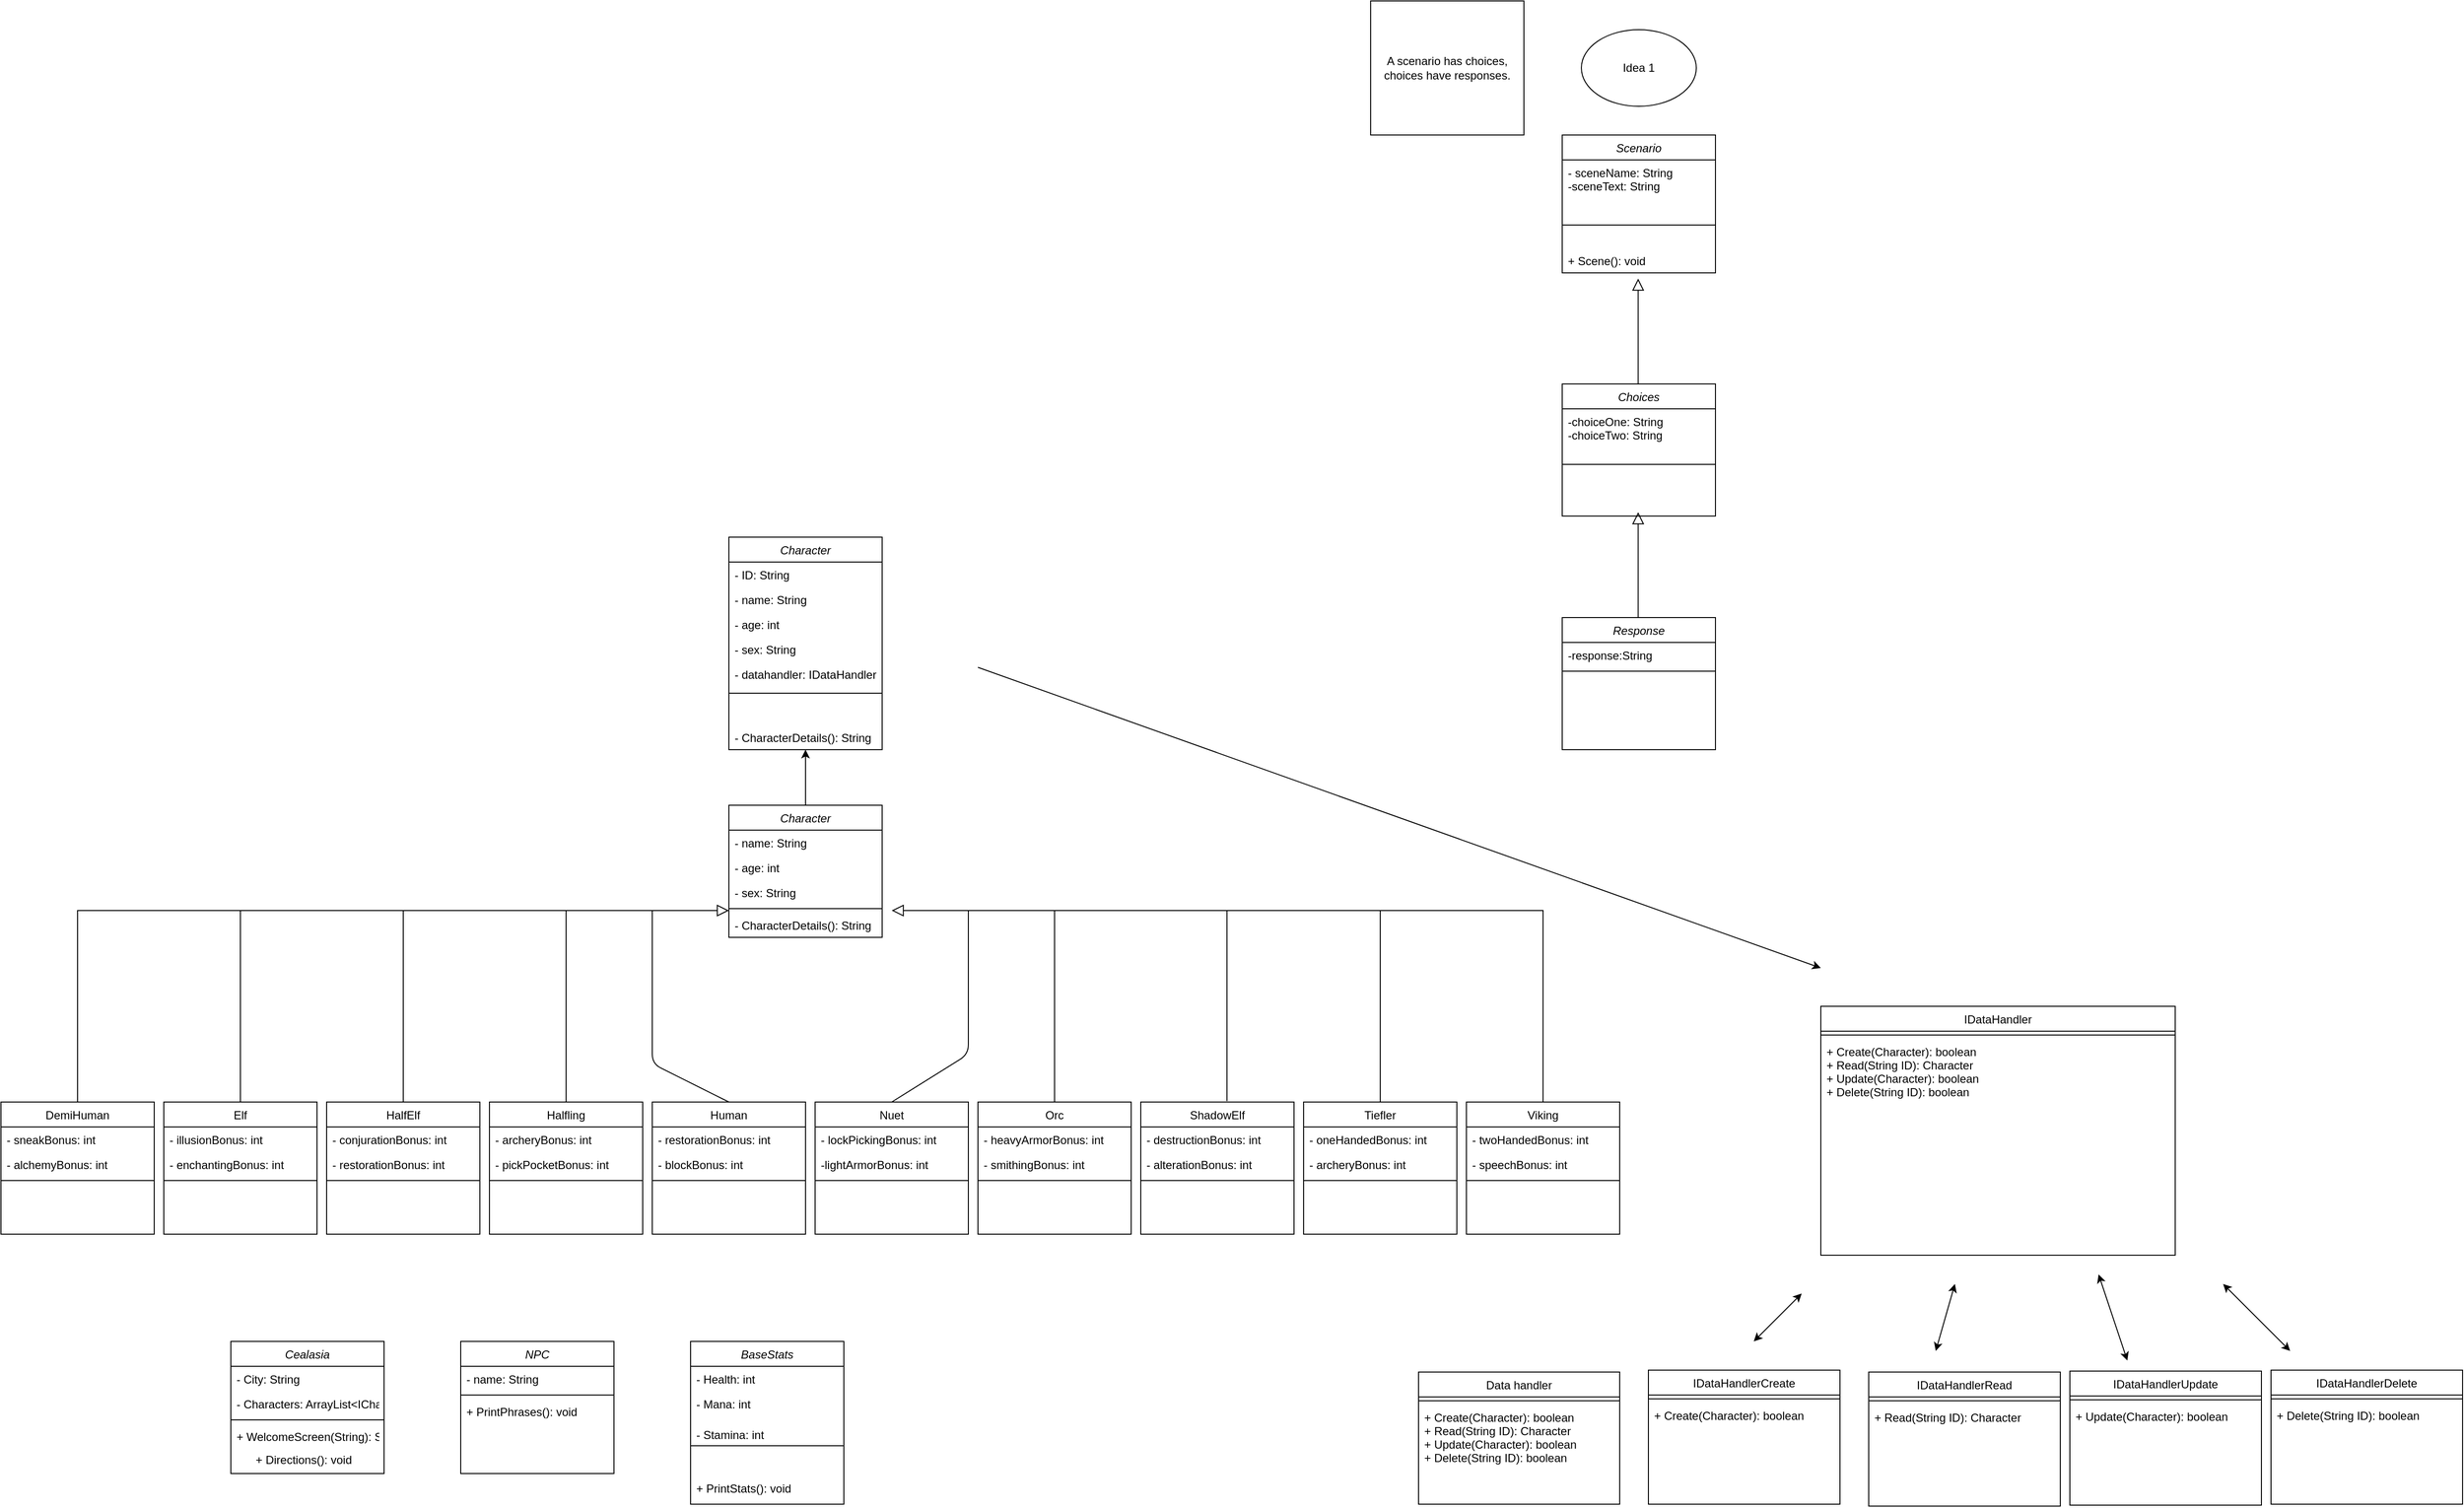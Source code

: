<mxfile version="14.9.9" type="github">
  <diagram id="C5RBs43oDa-KdzZeNtuy" name="Page-1">
    <mxGraphModel dx="2178" dy="3261" grid="1" gridSize="10" guides="1" tooltips="1" connect="1" arrows="1" fold="1" page="1" pageScale="1" pageWidth="827" pageHeight="1169" math="0" shadow="0">
      <root>
        <mxCell id="WIyWlLk6GJQsqaUBKTNV-0" />
        <mxCell id="WIyWlLk6GJQsqaUBKTNV-1" parent="WIyWlLk6GJQsqaUBKTNV-0" />
        <mxCell id="_zuGs2Rnu-nod5bPhHAP-18" value="" style="edgeStyle=orthogonalEdgeStyle;rounded=0;orthogonalLoop=1;jettySize=auto;html=1;" parent="WIyWlLk6GJQsqaUBKTNV-1" source="zkfFHV4jXpPFQw0GAbJ--0" target="_zuGs2Rnu-nod5bPhHAP-12" edge="1">
          <mxGeometry relative="1" as="geometry" />
        </mxCell>
        <mxCell id="zkfFHV4jXpPFQw0GAbJ--0" value="Character" style="swimlane;fontStyle=2;align=center;verticalAlign=top;childLayout=stackLayout;horizontal=1;startSize=26;horizontalStack=0;resizeParent=1;resizeLast=0;collapsible=1;marginBottom=0;rounded=0;shadow=0;strokeWidth=1;" parent="WIyWlLk6GJQsqaUBKTNV-1" vertex="1">
          <mxGeometry y="-420" width="160" height="138" as="geometry">
            <mxRectangle x="230" y="140" width="160" height="26" as="alternateBounds" />
          </mxGeometry>
        </mxCell>
        <mxCell id="zkfFHV4jXpPFQw0GAbJ--1" value="- name: String" style="text;align=left;verticalAlign=top;spacingLeft=4;spacingRight=4;overflow=hidden;rotatable=0;points=[[0,0.5],[1,0.5]];portConstraint=eastwest;" parent="zkfFHV4jXpPFQw0GAbJ--0" vertex="1">
          <mxGeometry y="26" width="160" height="26" as="geometry" />
        </mxCell>
        <mxCell id="zkfFHV4jXpPFQw0GAbJ--2" value="- age: int" style="text;align=left;verticalAlign=top;spacingLeft=4;spacingRight=4;overflow=hidden;rotatable=0;points=[[0,0.5],[1,0.5]];portConstraint=eastwest;rounded=0;shadow=0;html=0;" parent="zkfFHV4jXpPFQw0GAbJ--0" vertex="1">
          <mxGeometry y="52" width="160" height="26" as="geometry" />
        </mxCell>
        <mxCell id="zkfFHV4jXpPFQw0GAbJ--3" value="- sex: String" style="text;align=left;verticalAlign=top;spacingLeft=4;spacingRight=4;overflow=hidden;rotatable=0;points=[[0,0.5],[1,0.5]];portConstraint=eastwest;rounded=0;shadow=0;html=0;" parent="zkfFHV4jXpPFQw0GAbJ--0" vertex="1">
          <mxGeometry y="78" width="160" height="26" as="geometry" />
        </mxCell>
        <mxCell id="zkfFHV4jXpPFQw0GAbJ--4" value="" style="line;html=1;strokeWidth=1;align=left;verticalAlign=middle;spacingTop=-1;spacingLeft=3;spacingRight=3;rotatable=0;labelPosition=right;points=[];portConstraint=eastwest;" parent="zkfFHV4jXpPFQw0GAbJ--0" vertex="1">
          <mxGeometry y="104" width="160" height="8" as="geometry" />
        </mxCell>
        <mxCell id="zkfFHV4jXpPFQw0GAbJ--5" value="- CharacterDetails(): String" style="text;align=left;verticalAlign=top;spacingLeft=4;spacingRight=4;overflow=hidden;rotatable=0;points=[[0,0.5],[1,0.5]];portConstraint=eastwest;" parent="zkfFHV4jXpPFQw0GAbJ--0" vertex="1">
          <mxGeometry y="112" width="160" height="26" as="geometry" />
        </mxCell>
        <mxCell id="zkfFHV4jXpPFQw0GAbJ--6" value="DemiHuman" style="swimlane;fontStyle=0;align=center;verticalAlign=top;childLayout=stackLayout;horizontal=1;startSize=26;horizontalStack=0;resizeParent=1;resizeLast=0;collapsible=1;marginBottom=0;rounded=0;shadow=0;strokeWidth=1;" parent="WIyWlLk6GJQsqaUBKTNV-1" vertex="1">
          <mxGeometry x="-760" y="-110" width="160" height="138" as="geometry">
            <mxRectangle x="130" y="380" width="160" height="26" as="alternateBounds" />
          </mxGeometry>
        </mxCell>
        <mxCell id="zkfFHV4jXpPFQw0GAbJ--7" value="- sneakBonus: int" style="text;align=left;verticalAlign=top;spacingLeft=4;spacingRight=4;overflow=hidden;rotatable=0;points=[[0,0.5],[1,0.5]];portConstraint=eastwest;" parent="zkfFHV4jXpPFQw0GAbJ--6" vertex="1">
          <mxGeometry y="26" width="160" height="26" as="geometry" />
        </mxCell>
        <mxCell id="zkfFHV4jXpPFQw0GAbJ--8" value="- alchemyBonus: int" style="text;align=left;verticalAlign=top;spacingLeft=4;spacingRight=4;overflow=hidden;rotatable=0;points=[[0,0.5],[1,0.5]];portConstraint=eastwest;rounded=0;shadow=0;html=0;" parent="zkfFHV4jXpPFQw0GAbJ--6" vertex="1">
          <mxGeometry y="52" width="160" height="26" as="geometry" />
        </mxCell>
        <mxCell id="zkfFHV4jXpPFQw0GAbJ--9" value="" style="line;html=1;strokeWidth=1;align=left;verticalAlign=middle;spacingTop=-1;spacingLeft=3;spacingRight=3;rotatable=0;labelPosition=right;points=[];portConstraint=eastwest;" parent="zkfFHV4jXpPFQw0GAbJ--6" vertex="1">
          <mxGeometry y="78" width="160" height="8" as="geometry" />
        </mxCell>
        <mxCell id="zkfFHV4jXpPFQw0GAbJ--12" value="" style="endArrow=block;endSize=10;endFill=0;shadow=0;strokeWidth=1;rounded=0;edgeStyle=elbowEdgeStyle;elbow=vertical;" parent="WIyWlLk6GJQsqaUBKTNV-1" source="zkfFHV4jXpPFQw0GAbJ--6" target="zkfFHV4jXpPFQw0GAbJ--0" edge="1">
          <mxGeometry width="160" relative="1" as="geometry">
            <mxPoint x="200" y="203" as="sourcePoint" />
            <mxPoint x="200" y="203" as="targetPoint" />
            <Array as="points">
              <mxPoint x="-480" y="-310" />
              <mxPoint x="50" y="280" />
            </Array>
          </mxGeometry>
        </mxCell>
        <mxCell id="fjWB2XZVR1EdfDrwkpUX-0" value="Elf" style="swimlane;fontStyle=0;align=center;verticalAlign=top;childLayout=stackLayout;horizontal=1;startSize=26;horizontalStack=0;resizeParent=1;resizeLast=0;collapsible=1;marginBottom=0;rounded=0;shadow=0;strokeWidth=1;" parent="WIyWlLk6GJQsqaUBKTNV-1" vertex="1">
          <mxGeometry x="-590" y="-110" width="160" height="138" as="geometry">
            <mxRectangle x="-590" y="-110" width="160" height="26" as="alternateBounds" />
          </mxGeometry>
        </mxCell>
        <mxCell id="fjWB2XZVR1EdfDrwkpUX-1" value="- illusionBonus: int" style="text;align=left;verticalAlign=top;spacingLeft=4;spacingRight=4;overflow=hidden;rotatable=0;points=[[0,0.5],[1,0.5]];portConstraint=eastwest;" parent="fjWB2XZVR1EdfDrwkpUX-0" vertex="1">
          <mxGeometry y="26" width="160" height="26" as="geometry" />
        </mxCell>
        <mxCell id="fjWB2XZVR1EdfDrwkpUX-2" value="- enchantingBonus: int" style="text;align=left;verticalAlign=top;spacingLeft=4;spacingRight=4;overflow=hidden;rotatable=0;points=[[0,0.5],[1,0.5]];portConstraint=eastwest;rounded=0;shadow=0;html=0;" parent="fjWB2XZVR1EdfDrwkpUX-0" vertex="1">
          <mxGeometry y="52" width="160" height="26" as="geometry" />
        </mxCell>
        <mxCell id="fjWB2XZVR1EdfDrwkpUX-3" value="" style="line;html=1;strokeWidth=1;align=left;verticalAlign=middle;spacingTop=-1;spacingLeft=3;spacingRight=3;rotatable=0;labelPosition=right;points=[];portConstraint=eastwest;" parent="fjWB2XZVR1EdfDrwkpUX-0" vertex="1">
          <mxGeometry y="78" width="160" height="8" as="geometry" />
        </mxCell>
        <mxCell id="fjWB2XZVR1EdfDrwkpUX-9" value="HalfElf" style="swimlane;fontStyle=0;align=center;verticalAlign=top;childLayout=stackLayout;horizontal=1;startSize=26;horizontalStack=0;resizeParent=1;resizeLast=0;collapsible=1;marginBottom=0;rounded=0;shadow=0;strokeWidth=1;" parent="WIyWlLk6GJQsqaUBKTNV-1" vertex="1">
          <mxGeometry x="-420" y="-110" width="160" height="138" as="geometry">
            <mxRectangle x="130" y="380" width="160" height="26" as="alternateBounds" />
          </mxGeometry>
        </mxCell>
        <mxCell id="fjWB2XZVR1EdfDrwkpUX-10" value="- conjurationBonus: int" style="text;align=left;verticalAlign=top;spacingLeft=4;spacingRight=4;overflow=hidden;rotatable=0;points=[[0,0.5],[1,0.5]];portConstraint=eastwest;" parent="fjWB2XZVR1EdfDrwkpUX-9" vertex="1">
          <mxGeometry y="26" width="160" height="26" as="geometry" />
        </mxCell>
        <mxCell id="fjWB2XZVR1EdfDrwkpUX-11" value="- restorationBonus: int" style="text;align=left;verticalAlign=top;spacingLeft=4;spacingRight=4;overflow=hidden;rotatable=0;points=[[0,0.5],[1,0.5]];portConstraint=eastwest;rounded=0;shadow=0;html=0;" parent="fjWB2XZVR1EdfDrwkpUX-9" vertex="1">
          <mxGeometry y="52" width="160" height="26" as="geometry" />
        </mxCell>
        <mxCell id="fjWB2XZVR1EdfDrwkpUX-12" value="" style="line;html=1;strokeWidth=1;align=left;verticalAlign=middle;spacingTop=-1;spacingLeft=3;spacingRight=3;rotatable=0;labelPosition=right;points=[];portConstraint=eastwest;" parent="fjWB2XZVR1EdfDrwkpUX-9" vertex="1">
          <mxGeometry y="78" width="160" height="8" as="geometry" />
        </mxCell>
        <mxCell id="fjWB2XZVR1EdfDrwkpUX-15" value="Halfling" style="swimlane;fontStyle=0;align=center;verticalAlign=top;childLayout=stackLayout;horizontal=1;startSize=26;horizontalStack=0;resizeParent=1;resizeLast=0;collapsible=1;marginBottom=0;rounded=0;shadow=0;strokeWidth=1;" parent="WIyWlLk6GJQsqaUBKTNV-1" vertex="1">
          <mxGeometry x="-250" y="-110" width="160" height="138" as="geometry">
            <mxRectangle x="130" y="380" width="160" height="26" as="alternateBounds" />
          </mxGeometry>
        </mxCell>
        <mxCell id="fjWB2XZVR1EdfDrwkpUX-16" value="- archeryBonus: int" style="text;align=left;verticalAlign=top;spacingLeft=4;spacingRight=4;overflow=hidden;rotatable=0;points=[[0,0.5],[1,0.5]];portConstraint=eastwest;" parent="fjWB2XZVR1EdfDrwkpUX-15" vertex="1">
          <mxGeometry y="26" width="160" height="26" as="geometry" />
        </mxCell>
        <mxCell id="fjWB2XZVR1EdfDrwkpUX-17" value="- pickPocketBonus: int" style="text;align=left;verticalAlign=top;spacingLeft=4;spacingRight=4;overflow=hidden;rotatable=0;points=[[0,0.5],[1,0.5]];portConstraint=eastwest;rounded=0;shadow=0;html=0;" parent="fjWB2XZVR1EdfDrwkpUX-15" vertex="1">
          <mxGeometry y="52" width="160" height="26" as="geometry" />
        </mxCell>
        <mxCell id="fjWB2XZVR1EdfDrwkpUX-18" value="" style="line;html=1;strokeWidth=1;align=left;verticalAlign=middle;spacingTop=-1;spacingLeft=3;spacingRight=3;rotatable=0;labelPosition=right;points=[];portConstraint=eastwest;" parent="fjWB2XZVR1EdfDrwkpUX-15" vertex="1">
          <mxGeometry y="78" width="160" height="8" as="geometry" />
        </mxCell>
        <mxCell id="fjWB2XZVR1EdfDrwkpUX-21" value="Human" style="swimlane;fontStyle=0;align=center;verticalAlign=top;childLayout=stackLayout;horizontal=1;startSize=26;horizontalStack=0;resizeParent=1;resizeLast=0;collapsible=1;marginBottom=0;rounded=0;shadow=0;strokeWidth=1;" parent="WIyWlLk6GJQsqaUBKTNV-1" vertex="1">
          <mxGeometry x="-80" y="-110" width="160" height="138" as="geometry">
            <mxRectangle x="130" y="380" width="160" height="26" as="alternateBounds" />
          </mxGeometry>
        </mxCell>
        <mxCell id="fjWB2XZVR1EdfDrwkpUX-22" value="- restorationBonus: int" style="text;align=left;verticalAlign=top;spacingLeft=4;spacingRight=4;overflow=hidden;rotatable=0;points=[[0,0.5],[1,0.5]];portConstraint=eastwest;" parent="fjWB2XZVR1EdfDrwkpUX-21" vertex="1">
          <mxGeometry y="26" width="160" height="26" as="geometry" />
        </mxCell>
        <mxCell id="fjWB2XZVR1EdfDrwkpUX-23" value="- blockBonus: int" style="text;align=left;verticalAlign=top;spacingLeft=4;spacingRight=4;overflow=hidden;rotatable=0;points=[[0,0.5],[1,0.5]];portConstraint=eastwest;rounded=0;shadow=0;html=0;" parent="fjWB2XZVR1EdfDrwkpUX-21" vertex="1">
          <mxGeometry y="52" width="160" height="26" as="geometry" />
        </mxCell>
        <mxCell id="fjWB2XZVR1EdfDrwkpUX-24" value="" style="line;html=1;strokeWidth=1;align=left;verticalAlign=middle;spacingTop=-1;spacingLeft=3;spacingRight=3;rotatable=0;labelPosition=right;points=[];portConstraint=eastwest;" parent="fjWB2XZVR1EdfDrwkpUX-21" vertex="1">
          <mxGeometry y="78" width="160" height="8" as="geometry" />
        </mxCell>
        <mxCell id="fjWB2XZVR1EdfDrwkpUX-27" value="Nuet" style="swimlane;fontStyle=0;align=center;verticalAlign=top;childLayout=stackLayout;horizontal=1;startSize=26;horizontalStack=0;resizeParent=1;resizeLast=0;collapsible=1;marginBottom=0;rounded=0;shadow=0;strokeWidth=1;" parent="WIyWlLk6GJQsqaUBKTNV-1" vertex="1">
          <mxGeometry x="90" y="-110" width="160" height="138" as="geometry">
            <mxRectangle x="130" y="380" width="160" height="26" as="alternateBounds" />
          </mxGeometry>
        </mxCell>
        <mxCell id="fjWB2XZVR1EdfDrwkpUX-28" value="- lockPickingBonus: int" style="text;align=left;verticalAlign=top;spacingLeft=4;spacingRight=4;overflow=hidden;rotatable=0;points=[[0,0.5],[1,0.5]];portConstraint=eastwest;" parent="fjWB2XZVR1EdfDrwkpUX-27" vertex="1">
          <mxGeometry y="26" width="160" height="26" as="geometry" />
        </mxCell>
        <mxCell id="fjWB2XZVR1EdfDrwkpUX-29" value="-lightArmorBonus: int" style="text;align=left;verticalAlign=top;spacingLeft=4;spacingRight=4;overflow=hidden;rotatable=0;points=[[0,0.5],[1,0.5]];portConstraint=eastwest;rounded=0;shadow=0;html=0;" parent="fjWB2XZVR1EdfDrwkpUX-27" vertex="1">
          <mxGeometry y="52" width="160" height="26" as="geometry" />
        </mxCell>
        <mxCell id="fjWB2XZVR1EdfDrwkpUX-30" value="" style="line;html=1;strokeWidth=1;align=left;verticalAlign=middle;spacingTop=-1;spacingLeft=3;spacingRight=3;rotatable=0;labelPosition=right;points=[];portConstraint=eastwest;" parent="fjWB2XZVR1EdfDrwkpUX-27" vertex="1">
          <mxGeometry y="78" width="160" height="8" as="geometry" />
        </mxCell>
        <mxCell id="fjWB2XZVR1EdfDrwkpUX-33" value="Orc" style="swimlane;fontStyle=0;align=center;verticalAlign=top;childLayout=stackLayout;horizontal=1;startSize=26;horizontalStack=0;resizeParent=1;resizeLast=0;collapsible=1;marginBottom=0;rounded=0;shadow=0;strokeWidth=1;" parent="WIyWlLk6GJQsqaUBKTNV-1" vertex="1">
          <mxGeometry x="260" y="-110" width="160" height="138" as="geometry">
            <mxRectangle x="130" y="380" width="160" height="26" as="alternateBounds" />
          </mxGeometry>
        </mxCell>
        <mxCell id="fjWB2XZVR1EdfDrwkpUX-34" value="- heavyArmorBonus: int" style="text;align=left;verticalAlign=top;spacingLeft=4;spacingRight=4;overflow=hidden;rotatable=0;points=[[0,0.5],[1,0.5]];portConstraint=eastwest;" parent="fjWB2XZVR1EdfDrwkpUX-33" vertex="1">
          <mxGeometry y="26" width="160" height="26" as="geometry" />
        </mxCell>
        <mxCell id="fjWB2XZVR1EdfDrwkpUX-35" value="- smithingBonus: int" style="text;align=left;verticalAlign=top;spacingLeft=4;spacingRight=4;overflow=hidden;rotatable=0;points=[[0,0.5],[1,0.5]];portConstraint=eastwest;rounded=0;shadow=0;html=0;" parent="fjWB2XZVR1EdfDrwkpUX-33" vertex="1">
          <mxGeometry y="52" width="160" height="26" as="geometry" />
        </mxCell>
        <mxCell id="fjWB2XZVR1EdfDrwkpUX-36" value="" style="line;html=1;strokeWidth=1;align=left;verticalAlign=middle;spacingTop=-1;spacingLeft=3;spacingRight=3;rotatable=0;labelPosition=right;points=[];portConstraint=eastwest;" parent="fjWB2XZVR1EdfDrwkpUX-33" vertex="1">
          <mxGeometry y="78" width="160" height="8" as="geometry" />
        </mxCell>
        <mxCell id="fjWB2XZVR1EdfDrwkpUX-39" value="ShadowElf" style="swimlane;fontStyle=0;align=center;verticalAlign=top;childLayout=stackLayout;horizontal=1;startSize=26;horizontalStack=0;resizeParent=1;resizeLast=0;collapsible=1;marginBottom=0;rounded=0;shadow=0;strokeWidth=1;" parent="WIyWlLk6GJQsqaUBKTNV-1" vertex="1">
          <mxGeometry x="430" y="-110" width="160" height="138" as="geometry">
            <mxRectangle x="130" y="380" width="160" height="26" as="alternateBounds" />
          </mxGeometry>
        </mxCell>
        <mxCell id="fjWB2XZVR1EdfDrwkpUX-40" value="- destructionBonus: int" style="text;align=left;verticalAlign=top;spacingLeft=4;spacingRight=4;overflow=hidden;rotatable=0;points=[[0,0.5],[1,0.5]];portConstraint=eastwest;" parent="fjWB2XZVR1EdfDrwkpUX-39" vertex="1">
          <mxGeometry y="26" width="160" height="26" as="geometry" />
        </mxCell>
        <mxCell id="fjWB2XZVR1EdfDrwkpUX-41" value="- alterationBonus: int" style="text;align=left;verticalAlign=top;spacingLeft=4;spacingRight=4;overflow=hidden;rotatable=0;points=[[0,0.5],[1,0.5]];portConstraint=eastwest;rounded=0;shadow=0;html=0;" parent="fjWB2XZVR1EdfDrwkpUX-39" vertex="1">
          <mxGeometry y="52" width="160" height="26" as="geometry" />
        </mxCell>
        <mxCell id="fjWB2XZVR1EdfDrwkpUX-42" value="" style="line;html=1;strokeWidth=1;align=left;verticalAlign=middle;spacingTop=-1;spacingLeft=3;spacingRight=3;rotatable=0;labelPosition=right;points=[];portConstraint=eastwest;" parent="fjWB2XZVR1EdfDrwkpUX-39" vertex="1">
          <mxGeometry y="78" width="160" height="8" as="geometry" />
        </mxCell>
        <mxCell id="fjWB2XZVR1EdfDrwkpUX-45" value="Tiefler" style="swimlane;fontStyle=0;align=center;verticalAlign=top;childLayout=stackLayout;horizontal=1;startSize=26;horizontalStack=0;resizeParent=1;resizeLast=0;collapsible=1;marginBottom=0;rounded=0;shadow=0;strokeWidth=1;" parent="WIyWlLk6GJQsqaUBKTNV-1" vertex="1">
          <mxGeometry x="600" y="-110" width="160" height="138" as="geometry">
            <mxRectangle x="130" y="380" width="160" height="26" as="alternateBounds" />
          </mxGeometry>
        </mxCell>
        <mxCell id="fjWB2XZVR1EdfDrwkpUX-46" value="- oneHandedBonus: int" style="text;align=left;verticalAlign=top;spacingLeft=4;spacingRight=4;overflow=hidden;rotatable=0;points=[[0,0.5],[1,0.5]];portConstraint=eastwest;" parent="fjWB2XZVR1EdfDrwkpUX-45" vertex="1">
          <mxGeometry y="26" width="160" height="26" as="geometry" />
        </mxCell>
        <mxCell id="fjWB2XZVR1EdfDrwkpUX-47" value="- archeryBonus: int" style="text;align=left;verticalAlign=top;spacingLeft=4;spacingRight=4;overflow=hidden;rotatable=0;points=[[0,0.5],[1,0.5]];portConstraint=eastwest;rounded=0;shadow=0;html=0;" parent="fjWB2XZVR1EdfDrwkpUX-45" vertex="1">
          <mxGeometry y="52" width="160" height="26" as="geometry" />
        </mxCell>
        <mxCell id="fjWB2XZVR1EdfDrwkpUX-48" value="" style="line;html=1;strokeWidth=1;align=left;verticalAlign=middle;spacingTop=-1;spacingLeft=3;spacingRight=3;rotatable=0;labelPosition=right;points=[];portConstraint=eastwest;" parent="fjWB2XZVR1EdfDrwkpUX-45" vertex="1">
          <mxGeometry y="78" width="160" height="8" as="geometry" />
        </mxCell>
        <mxCell id="fjWB2XZVR1EdfDrwkpUX-51" value="Viking" style="swimlane;fontStyle=0;align=center;verticalAlign=top;childLayout=stackLayout;horizontal=1;startSize=26;horizontalStack=0;resizeParent=1;resizeLast=0;collapsible=1;marginBottom=0;rounded=0;shadow=0;strokeWidth=1;" parent="WIyWlLk6GJQsqaUBKTNV-1" vertex="1">
          <mxGeometry x="770" y="-110" width="160" height="138" as="geometry">
            <mxRectangle x="130" y="380" width="160" height="26" as="alternateBounds" />
          </mxGeometry>
        </mxCell>
        <mxCell id="fjWB2XZVR1EdfDrwkpUX-52" value="- twoHandedBonus: int" style="text;align=left;verticalAlign=top;spacingLeft=4;spacingRight=4;overflow=hidden;rotatable=0;points=[[0,0.5],[1,0.5]];portConstraint=eastwest;" parent="fjWB2XZVR1EdfDrwkpUX-51" vertex="1">
          <mxGeometry y="26" width="160" height="26" as="geometry" />
        </mxCell>
        <mxCell id="fjWB2XZVR1EdfDrwkpUX-53" value="- speechBonus: int" style="text;align=left;verticalAlign=top;spacingLeft=4;spacingRight=4;overflow=hidden;rotatable=0;points=[[0,0.5],[1,0.5]];portConstraint=eastwest;rounded=0;shadow=0;html=0;" parent="fjWB2XZVR1EdfDrwkpUX-51" vertex="1">
          <mxGeometry y="52" width="160" height="26" as="geometry" />
        </mxCell>
        <mxCell id="fjWB2XZVR1EdfDrwkpUX-54" value="" style="line;html=1;strokeWidth=1;align=left;verticalAlign=middle;spacingTop=-1;spacingLeft=3;spacingRight=3;rotatable=0;labelPosition=right;points=[];portConstraint=eastwest;" parent="fjWB2XZVR1EdfDrwkpUX-51" vertex="1">
          <mxGeometry y="78" width="160" height="8" as="geometry" />
        </mxCell>
        <mxCell id="fjWB2XZVR1EdfDrwkpUX-57" value="" style="endArrow=block;endSize=10;endFill=0;shadow=0;strokeWidth=1;rounded=0;edgeStyle=elbowEdgeStyle;elbow=vertical;" parent="WIyWlLk6GJQsqaUBKTNV-1" edge="1">
          <mxGeometry width="160" relative="1" as="geometry">
            <mxPoint x="850" y="-110" as="sourcePoint" />
            <mxPoint x="170" y="-310" as="targetPoint" />
            <Array as="points">
              <mxPoint x="1050" y="-310" />
              <mxPoint x="1580" y="280" />
            </Array>
          </mxGeometry>
        </mxCell>
        <mxCell id="fjWB2XZVR1EdfDrwkpUX-62" value="" style="endArrow=none;html=1;exitX=0.5;exitY=0;exitDx=0;exitDy=0;" parent="WIyWlLk6GJQsqaUBKTNV-1" source="fjWB2XZVR1EdfDrwkpUX-0" edge="1">
          <mxGeometry width="50" height="50" relative="1" as="geometry">
            <mxPoint x="-250" y="-180" as="sourcePoint" />
            <mxPoint x="-510" y="-310" as="targetPoint" />
          </mxGeometry>
        </mxCell>
        <mxCell id="fjWB2XZVR1EdfDrwkpUX-63" value="" style="endArrow=none;html=1;exitX=0.5;exitY=0;exitDx=0;exitDy=0;" parent="WIyWlLk6GJQsqaUBKTNV-1" source="fjWB2XZVR1EdfDrwkpUX-9" edge="1">
          <mxGeometry width="50" height="50" relative="1" as="geometry">
            <mxPoint x="-330" y="-120" as="sourcePoint" />
            <mxPoint x="-340" y="-310" as="targetPoint" />
          </mxGeometry>
        </mxCell>
        <mxCell id="fjWB2XZVR1EdfDrwkpUX-69" value="" style="endArrow=none;html=1;entryX=0.5;entryY=0;entryDx=0;entryDy=0;" parent="WIyWlLk6GJQsqaUBKTNV-1" target="fjWB2XZVR1EdfDrwkpUX-15" edge="1">
          <mxGeometry width="50" height="50" relative="1" as="geometry">
            <mxPoint x="-170" y="-310" as="sourcePoint" />
            <mxPoint x="-490" y="-290.0" as="targetPoint" />
          </mxGeometry>
        </mxCell>
        <mxCell id="fjWB2XZVR1EdfDrwkpUX-70" value="" style="endArrow=none;html=1;entryX=0.5;entryY=0;entryDx=0;entryDy=0;" parent="WIyWlLk6GJQsqaUBKTNV-1" target="fjWB2XZVR1EdfDrwkpUX-21" edge="1">
          <mxGeometry width="50" height="50" relative="1" as="geometry">
            <mxPoint x="-80" y="-310" as="sourcePoint" />
            <mxPoint x="-160" y="-100" as="targetPoint" />
            <Array as="points">
              <mxPoint x="-80" y="-200" />
              <mxPoint x="-80" y="-150" />
            </Array>
          </mxGeometry>
        </mxCell>
        <mxCell id="fjWB2XZVR1EdfDrwkpUX-71" value="" style="endArrow=none;html=1;entryX=0.5;entryY=0;entryDx=0;entryDy=0;" parent="WIyWlLk6GJQsqaUBKTNV-1" target="fjWB2XZVR1EdfDrwkpUX-27" edge="1">
          <mxGeometry width="50" height="50" relative="1" as="geometry">
            <mxPoint x="250" y="-310" as="sourcePoint" />
            <mxPoint x="10" y="-100" as="targetPoint" />
            <Array as="points">
              <mxPoint x="250" y="-240" />
              <mxPoint x="250" y="-160" />
            </Array>
          </mxGeometry>
        </mxCell>
        <mxCell id="fjWB2XZVR1EdfDrwkpUX-72" value="" style="endArrow=none;html=1;entryX=0.5;entryY=0;entryDx=0;entryDy=0;" parent="WIyWlLk6GJQsqaUBKTNV-1" target="fjWB2XZVR1EdfDrwkpUX-33" edge="1">
          <mxGeometry width="50" height="50" relative="1" as="geometry">
            <mxPoint x="340" y="-310" as="sourcePoint" />
            <mxPoint x="-160" y="-100" as="targetPoint" />
          </mxGeometry>
        </mxCell>
        <mxCell id="fjWB2XZVR1EdfDrwkpUX-73" value="" style="endArrow=none;html=1;" parent="WIyWlLk6GJQsqaUBKTNV-1" edge="1">
          <mxGeometry width="50" height="50" relative="1" as="geometry">
            <mxPoint x="520" y="-310" as="sourcePoint" />
            <mxPoint x="520" y="-111" as="targetPoint" />
          </mxGeometry>
        </mxCell>
        <mxCell id="fjWB2XZVR1EdfDrwkpUX-74" value="" style="endArrow=none;html=1;entryX=0.5;entryY=0;entryDx=0;entryDy=0;" parent="WIyWlLk6GJQsqaUBKTNV-1" target="fjWB2XZVR1EdfDrwkpUX-45" edge="1">
          <mxGeometry width="50" height="50" relative="1" as="geometry">
            <mxPoint x="680" y="-310" as="sourcePoint" />
            <mxPoint x="530" y="-101" as="targetPoint" />
          </mxGeometry>
        </mxCell>
        <mxCell id="fjWB2XZVR1EdfDrwkpUX-75" value="Cealasia" style="swimlane;fontStyle=2;align=center;verticalAlign=top;childLayout=stackLayout;horizontal=1;startSize=26;horizontalStack=0;resizeParent=1;resizeLast=0;collapsible=1;marginBottom=0;rounded=0;shadow=0;strokeWidth=1;" parent="WIyWlLk6GJQsqaUBKTNV-1" vertex="1">
          <mxGeometry x="-520" y="140" width="160" height="138" as="geometry">
            <mxRectangle x="230" y="140" width="160" height="26" as="alternateBounds" />
          </mxGeometry>
        </mxCell>
        <mxCell id="fjWB2XZVR1EdfDrwkpUX-76" value="- City: String" style="text;align=left;verticalAlign=top;spacingLeft=4;spacingRight=4;overflow=hidden;rotatable=0;points=[[0,0.5],[1,0.5]];portConstraint=eastwest;" parent="fjWB2XZVR1EdfDrwkpUX-75" vertex="1">
          <mxGeometry y="26" width="160" height="26" as="geometry" />
        </mxCell>
        <mxCell id="fjWB2XZVR1EdfDrwkpUX-77" value="- Characters: ArrayList&lt;ICharacter&gt;" style="text;align=left;verticalAlign=top;spacingLeft=4;spacingRight=4;overflow=hidden;rotatable=0;points=[[0,0.5],[1,0.5]];portConstraint=eastwest;rounded=0;shadow=0;html=0;" parent="fjWB2XZVR1EdfDrwkpUX-75" vertex="1">
          <mxGeometry y="52" width="160" height="26" as="geometry" />
        </mxCell>
        <mxCell id="fjWB2XZVR1EdfDrwkpUX-79" value="" style="line;html=1;strokeWidth=1;align=left;verticalAlign=middle;spacingTop=-1;spacingLeft=3;spacingRight=3;rotatable=0;labelPosition=right;points=[];portConstraint=eastwest;" parent="fjWB2XZVR1EdfDrwkpUX-75" vertex="1">
          <mxGeometry y="78" width="160" height="8" as="geometry" />
        </mxCell>
        <mxCell id="fjWB2XZVR1EdfDrwkpUX-80" value="+ WelcomeScreen(String): String" style="text;align=left;verticalAlign=top;spacingLeft=4;spacingRight=4;overflow=hidden;rotatable=0;points=[[0,0.5],[1,0.5]];portConstraint=eastwest;" parent="fjWB2XZVR1EdfDrwkpUX-75" vertex="1">
          <mxGeometry y="86" width="160" height="26" as="geometry" />
        </mxCell>
        <mxCell id="fjWB2XZVR1EdfDrwkpUX-81" value="+ Directions(): void" style="text;align=left;verticalAlign=top;spacingLeft=4;spacingRight=4;overflow=hidden;rotatable=0;points=[[0,0.5],[1,0.5]];portConstraint=eastwest;" parent="WIyWlLk6GJQsqaUBKTNV-1" vertex="1">
          <mxGeometry x="-500" y="250" width="160" height="26" as="geometry" />
        </mxCell>
        <mxCell id="fjWB2XZVR1EdfDrwkpUX-82" value="NPC" style="swimlane;fontStyle=2;align=center;verticalAlign=top;childLayout=stackLayout;horizontal=1;startSize=26;horizontalStack=0;resizeParent=1;resizeLast=0;collapsible=1;marginBottom=0;rounded=0;shadow=0;strokeWidth=1;" parent="WIyWlLk6GJQsqaUBKTNV-1" vertex="1">
          <mxGeometry x="-280" y="140" width="160" height="138" as="geometry">
            <mxRectangle x="230" y="140" width="160" height="26" as="alternateBounds" />
          </mxGeometry>
        </mxCell>
        <mxCell id="fjWB2XZVR1EdfDrwkpUX-83" value="- name: String" style="text;align=left;verticalAlign=top;spacingLeft=4;spacingRight=4;overflow=hidden;rotatable=0;points=[[0,0.5],[1,0.5]];portConstraint=eastwest;" parent="fjWB2XZVR1EdfDrwkpUX-82" vertex="1">
          <mxGeometry y="26" width="160" height="26" as="geometry" />
        </mxCell>
        <mxCell id="fjWB2XZVR1EdfDrwkpUX-85" value="" style="line;html=1;strokeWidth=1;align=left;verticalAlign=middle;spacingTop=-1;spacingLeft=3;spacingRight=3;rotatable=0;labelPosition=right;points=[];portConstraint=eastwest;" parent="fjWB2XZVR1EdfDrwkpUX-82" vertex="1">
          <mxGeometry y="52" width="160" height="8" as="geometry" />
        </mxCell>
        <mxCell id="fjWB2XZVR1EdfDrwkpUX-86" value="+ PrintPhrases(): void" style="text;align=left;verticalAlign=top;spacingLeft=4;spacingRight=4;overflow=hidden;rotatable=0;points=[[0,0.5],[1,0.5]];portConstraint=eastwest;" parent="fjWB2XZVR1EdfDrwkpUX-82" vertex="1">
          <mxGeometry y="60" width="160" height="26" as="geometry" />
        </mxCell>
        <mxCell id="fjWB2XZVR1EdfDrwkpUX-87" value="BaseStats" style="swimlane;fontStyle=2;align=center;verticalAlign=top;childLayout=stackLayout;horizontal=1;startSize=26;horizontalStack=0;resizeParent=1;resizeLast=0;collapsible=1;marginBottom=0;rounded=0;shadow=0;strokeWidth=1;" parent="WIyWlLk6GJQsqaUBKTNV-1" vertex="1">
          <mxGeometry x="-40" y="140" width="160" height="170" as="geometry">
            <mxRectangle x="230" y="140" width="160" height="26" as="alternateBounds" />
          </mxGeometry>
        </mxCell>
        <mxCell id="fjWB2XZVR1EdfDrwkpUX-88" value="- Health: int" style="text;align=left;verticalAlign=top;spacingLeft=4;spacingRight=4;overflow=hidden;rotatable=0;points=[[0,0.5],[1,0.5]];portConstraint=eastwest;" parent="fjWB2XZVR1EdfDrwkpUX-87" vertex="1">
          <mxGeometry y="26" width="160" height="26" as="geometry" />
        </mxCell>
        <mxCell id="fjWB2XZVR1EdfDrwkpUX-89" value="- Mana: int" style="text;align=left;verticalAlign=top;spacingLeft=4;spacingRight=4;overflow=hidden;rotatable=0;points=[[0,0.5],[1,0.5]];portConstraint=eastwest;rounded=0;shadow=0;html=0;" parent="fjWB2XZVR1EdfDrwkpUX-87" vertex="1">
          <mxGeometry y="52" width="160" height="26" as="geometry" />
        </mxCell>
        <mxCell id="fjWB2XZVR1EdfDrwkpUX-90" value="" style="line;html=1;strokeWidth=1;align=left;verticalAlign=middle;spacingTop=-1;spacingLeft=3;spacingRight=3;rotatable=0;labelPosition=right;points=[];portConstraint=eastwest;" parent="fjWB2XZVR1EdfDrwkpUX-87" vertex="1">
          <mxGeometry y="78" width="160" height="62" as="geometry" />
        </mxCell>
        <mxCell id="fjWB2XZVR1EdfDrwkpUX-91" value="+ PrintStats(): void" style="text;align=left;verticalAlign=top;spacingLeft=4;spacingRight=4;overflow=hidden;rotatable=0;points=[[0,0.5],[1,0.5]];portConstraint=eastwest;" parent="fjWB2XZVR1EdfDrwkpUX-87" vertex="1">
          <mxGeometry y="140" width="160" height="30" as="geometry" />
        </mxCell>
        <mxCell id="fjWB2XZVR1EdfDrwkpUX-92" value="- Stamina: int" style="text;align=left;verticalAlign=top;spacingLeft=4;spacingRight=4;overflow=hidden;rotatable=0;points=[[0,0.5],[1,0.5]];portConstraint=eastwest;rounded=0;shadow=0;html=0;" parent="WIyWlLk6GJQsqaUBKTNV-1" vertex="1">
          <mxGeometry x="-40" y="224" width="160" height="26" as="geometry" />
        </mxCell>
        <mxCell id="_zuGs2Rnu-nod5bPhHAP-5" value="Data handler" style="swimlane;fontStyle=0;align=center;verticalAlign=top;childLayout=stackLayout;horizontal=1;startSize=26;horizontalStack=0;resizeParent=1;resizeLast=0;collapsible=1;marginBottom=0;rounded=0;shadow=0;strokeWidth=1;" parent="WIyWlLk6GJQsqaUBKTNV-1" vertex="1">
          <mxGeometry x="720" y="172" width="210" height="138" as="geometry">
            <mxRectangle x="130" y="380" width="160" height="26" as="alternateBounds" />
          </mxGeometry>
        </mxCell>
        <mxCell id="_zuGs2Rnu-nod5bPhHAP-8" value="" style="line;html=1;strokeWidth=1;align=left;verticalAlign=middle;spacingTop=-1;spacingLeft=3;spacingRight=3;rotatable=0;labelPosition=right;points=[];portConstraint=eastwest;" parent="_zuGs2Rnu-nod5bPhHAP-5" vertex="1">
          <mxGeometry y="26" width="210" height="8" as="geometry" />
        </mxCell>
        <mxCell id="_zuGs2Rnu-nod5bPhHAP-11" value="+ Create(Character): boolean&#xa;+ Read(String ID): Character&#xa;+ Update(Character): boolean&#xa;+ Delete(String ID): boolean&#xa;" style="text;align=left;verticalAlign=top;spacingLeft=4;spacingRight=4;overflow=hidden;rotatable=0;points=[[0,0.5],[1,0.5]];portConstraint=eastwest;" parent="_zuGs2Rnu-nod5bPhHAP-5" vertex="1">
          <mxGeometry y="34" width="210" height="76" as="geometry" />
        </mxCell>
        <mxCell id="_zuGs2Rnu-nod5bPhHAP-12" value="Character" style="swimlane;fontStyle=2;align=center;verticalAlign=top;childLayout=stackLayout;horizontal=1;startSize=26;horizontalStack=0;resizeParent=1;resizeLast=0;collapsible=1;marginBottom=0;rounded=0;shadow=0;strokeWidth=1;" parent="WIyWlLk6GJQsqaUBKTNV-1" vertex="1">
          <mxGeometry y="-700" width="160" height="222" as="geometry">
            <mxRectangle x="230" y="140" width="160" height="26" as="alternateBounds" />
          </mxGeometry>
        </mxCell>
        <mxCell id="_zuGs2Rnu-nod5bPhHAP-19" value="- ID: String" style="text;align=left;verticalAlign=top;spacingLeft=4;spacingRight=4;overflow=hidden;rotatable=0;points=[[0,0.5],[1,0.5]];portConstraint=eastwest;rounded=0;shadow=0;html=0;" parent="_zuGs2Rnu-nod5bPhHAP-12" vertex="1">
          <mxGeometry y="26" width="160" height="26" as="geometry" />
        </mxCell>
        <mxCell id="_zuGs2Rnu-nod5bPhHAP-13" value="- name: String" style="text;align=left;verticalAlign=top;spacingLeft=4;spacingRight=4;overflow=hidden;rotatable=0;points=[[0,0.5],[1,0.5]];portConstraint=eastwest;" parent="_zuGs2Rnu-nod5bPhHAP-12" vertex="1">
          <mxGeometry y="52" width="160" height="26" as="geometry" />
        </mxCell>
        <mxCell id="_zuGs2Rnu-nod5bPhHAP-14" value="- age: int" style="text;align=left;verticalAlign=top;spacingLeft=4;spacingRight=4;overflow=hidden;rotatable=0;points=[[0,0.5],[1,0.5]];portConstraint=eastwest;rounded=0;shadow=0;html=0;" parent="_zuGs2Rnu-nod5bPhHAP-12" vertex="1">
          <mxGeometry y="78" width="160" height="26" as="geometry" />
        </mxCell>
        <mxCell id="_zuGs2Rnu-nod5bPhHAP-15" value="- sex: String" style="text;align=left;verticalAlign=top;spacingLeft=4;spacingRight=4;overflow=hidden;rotatable=0;points=[[0,0.5],[1,0.5]];portConstraint=eastwest;rounded=0;shadow=0;html=0;" parent="_zuGs2Rnu-nod5bPhHAP-12" vertex="1">
          <mxGeometry y="104" width="160" height="26" as="geometry" />
        </mxCell>
        <mxCell id="_zuGs2Rnu-nod5bPhHAP-16" value="" style="line;html=1;strokeWidth=1;align=left;verticalAlign=middle;spacingTop=-1;spacingLeft=3;spacingRight=3;rotatable=0;labelPosition=right;points=[];portConstraint=eastwest;" parent="_zuGs2Rnu-nod5bPhHAP-12" vertex="1">
          <mxGeometry y="130" width="160" height="66" as="geometry" />
        </mxCell>
        <mxCell id="_zuGs2Rnu-nod5bPhHAP-17" value="- CharacterDetails(): String" style="text;align=left;verticalAlign=top;spacingLeft=4;spacingRight=4;overflow=hidden;rotatable=0;points=[[0,0.5],[1,0.5]];portConstraint=eastwest;" parent="_zuGs2Rnu-nod5bPhHAP-12" vertex="1">
          <mxGeometry y="196" width="160" height="26" as="geometry" />
        </mxCell>
        <mxCell id="_zuGs2Rnu-nod5bPhHAP-24" value="IDataHandlerCreate" style="swimlane;fontStyle=0;align=center;verticalAlign=top;childLayout=stackLayout;horizontal=1;startSize=26;horizontalStack=0;resizeParent=1;resizeLast=0;collapsible=1;marginBottom=0;rounded=0;shadow=0;strokeWidth=1;" parent="WIyWlLk6GJQsqaUBKTNV-1" vertex="1">
          <mxGeometry x="960" y="170" width="200" height="140" as="geometry">
            <mxRectangle x="130" y="380" width="160" height="26" as="alternateBounds" />
          </mxGeometry>
        </mxCell>
        <mxCell id="_zuGs2Rnu-nod5bPhHAP-27" value="" style="line;html=1;strokeWidth=1;align=left;verticalAlign=middle;spacingTop=-1;spacingLeft=3;spacingRight=3;rotatable=0;labelPosition=right;points=[];portConstraint=eastwest;" parent="_zuGs2Rnu-nod5bPhHAP-24" vertex="1">
          <mxGeometry y="26" width="200" height="8" as="geometry" />
        </mxCell>
        <mxCell id="_zuGs2Rnu-nod5bPhHAP-28" value="+ Create(Character): boolean&#xa;" style="text;align=left;verticalAlign=top;spacingLeft=4;spacingRight=4;overflow=hidden;rotatable=0;points=[[0,0.5],[1,0.5]];portConstraint=eastwest;" parent="_zuGs2Rnu-nod5bPhHAP-24" vertex="1">
          <mxGeometry y="34" width="200" height="76" as="geometry" />
        </mxCell>
        <mxCell id="_zuGs2Rnu-nod5bPhHAP-48" value="IDataHandlerRead" style="swimlane;fontStyle=0;align=center;verticalAlign=top;childLayout=stackLayout;horizontal=1;startSize=26;horizontalStack=0;resizeParent=1;resizeLast=0;collapsible=1;marginBottom=0;rounded=0;shadow=0;strokeWidth=1;" parent="WIyWlLk6GJQsqaUBKTNV-1" vertex="1">
          <mxGeometry x="1190" y="172" width="200" height="140" as="geometry">
            <mxRectangle x="130" y="380" width="160" height="26" as="alternateBounds" />
          </mxGeometry>
        </mxCell>
        <mxCell id="_zuGs2Rnu-nod5bPhHAP-49" value="" style="line;html=1;strokeWidth=1;align=left;verticalAlign=middle;spacingTop=-1;spacingLeft=3;spacingRight=3;rotatable=0;labelPosition=right;points=[];portConstraint=eastwest;" parent="_zuGs2Rnu-nod5bPhHAP-48" vertex="1">
          <mxGeometry y="26" width="200" height="8" as="geometry" />
        </mxCell>
        <mxCell id="_zuGs2Rnu-nod5bPhHAP-50" value="+ Read(String ID): Character" style="text;align=left;verticalAlign=top;spacingLeft=4;spacingRight=4;overflow=hidden;rotatable=0;points=[[0,0.5],[1,0.5]];portConstraint=eastwest;" parent="_zuGs2Rnu-nod5bPhHAP-48" vertex="1">
          <mxGeometry y="34" width="200" height="76" as="geometry" />
        </mxCell>
        <mxCell id="_zuGs2Rnu-nod5bPhHAP-51" value="IDataHandlerUpdate" style="swimlane;fontStyle=0;align=center;verticalAlign=top;childLayout=stackLayout;horizontal=1;startSize=26;horizontalStack=0;resizeParent=1;resizeLast=0;collapsible=1;marginBottom=0;rounded=0;shadow=0;strokeWidth=1;" parent="WIyWlLk6GJQsqaUBKTNV-1" vertex="1">
          <mxGeometry x="1400" y="171" width="200" height="140" as="geometry">
            <mxRectangle x="130" y="380" width="160" height="26" as="alternateBounds" />
          </mxGeometry>
        </mxCell>
        <mxCell id="_zuGs2Rnu-nod5bPhHAP-52" value="" style="line;html=1;strokeWidth=1;align=left;verticalAlign=middle;spacingTop=-1;spacingLeft=3;spacingRight=3;rotatable=0;labelPosition=right;points=[];portConstraint=eastwest;" parent="_zuGs2Rnu-nod5bPhHAP-51" vertex="1">
          <mxGeometry y="26" width="200" height="8" as="geometry" />
        </mxCell>
        <mxCell id="_zuGs2Rnu-nod5bPhHAP-53" value="+ Update(Character): boolean" style="text;align=left;verticalAlign=top;spacingLeft=4;spacingRight=4;overflow=hidden;rotatable=0;points=[[0,0.5],[1,0.5]];portConstraint=eastwest;" parent="_zuGs2Rnu-nod5bPhHAP-51" vertex="1">
          <mxGeometry y="34" width="200" height="76" as="geometry" />
        </mxCell>
        <mxCell id="_zuGs2Rnu-nod5bPhHAP-54" value="IDataHandlerDelete" style="swimlane;fontStyle=0;align=center;verticalAlign=top;childLayout=stackLayout;horizontal=1;startSize=26;horizontalStack=0;resizeParent=1;resizeLast=0;collapsible=1;marginBottom=0;rounded=0;shadow=0;strokeWidth=1;" parent="WIyWlLk6GJQsqaUBKTNV-1" vertex="1">
          <mxGeometry x="1610" y="170" width="200" height="140" as="geometry">
            <mxRectangle x="130" y="380" width="160" height="26" as="alternateBounds" />
          </mxGeometry>
        </mxCell>
        <mxCell id="_zuGs2Rnu-nod5bPhHAP-55" value="" style="line;html=1;strokeWidth=1;align=left;verticalAlign=middle;spacingTop=-1;spacingLeft=3;spacingRight=3;rotatable=0;labelPosition=right;points=[];portConstraint=eastwest;" parent="_zuGs2Rnu-nod5bPhHAP-54" vertex="1">
          <mxGeometry y="26" width="200" height="8" as="geometry" />
        </mxCell>
        <mxCell id="_zuGs2Rnu-nod5bPhHAP-56" value="+ Delete(String ID): boolean&#xa;" style="text;align=left;verticalAlign=top;spacingLeft=4;spacingRight=4;overflow=hidden;rotatable=0;points=[[0,0.5],[1,0.5]];portConstraint=eastwest;" parent="_zuGs2Rnu-nod5bPhHAP-54" vertex="1">
          <mxGeometry y="34" width="200" height="76" as="geometry" />
        </mxCell>
        <mxCell id="_zuGs2Rnu-nod5bPhHAP-58" value="IDataHandler" style="swimlane;fontStyle=0;align=center;verticalAlign=top;childLayout=stackLayout;horizontal=1;startSize=26;horizontalStack=0;resizeParent=1;resizeLast=0;collapsible=1;marginBottom=0;rounded=0;shadow=0;strokeWidth=1;" parent="WIyWlLk6GJQsqaUBKTNV-1" vertex="1">
          <mxGeometry x="1140" y="-210" width="370" height="260" as="geometry">
            <mxRectangle x="130" y="380" width="160" height="26" as="alternateBounds" />
          </mxGeometry>
        </mxCell>
        <mxCell id="_zuGs2Rnu-nod5bPhHAP-59" value="" style="line;html=1;strokeWidth=1;align=left;verticalAlign=middle;spacingTop=-1;spacingLeft=3;spacingRight=3;rotatable=0;labelPosition=right;points=[];portConstraint=eastwest;" parent="_zuGs2Rnu-nod5bPhHAP-58" vertex="1">
          <mxGeometry y="26" width="370" height="8" as="geometry" />
        </mxCell>
        <mxCell id="_zuGs2Rnu-nod5bPhHAP-61" value="+ Create(Character): boolean&#xa;+ Read(String ID): Character&#xa;+ Update(Character): boolean&#xa;+ Delete(String ID): boolean&#xa;" style="text;align=left;verticalAlign=top;spacingLeft=4;spacingRight=4;overflow=hidden;rotatable=0;points=[[0,0.5],[1,0.5]];portConstraint=eastwest;" parent="_zuGs2Rnu-nod5bPhHAP-58" vertex="1">
          <mxGeometry y="34" width="370" height="76" as="geometry" />
        </mxCell>
        <mxCell id="_zuGs2Rnu-nod5bPhHAP-62" value="- datahandler: IDataHandler" style="text;align=left;verticalAlign=top;spacingLeft=4;spacingRight=4;overflow=hidden;rotatable=0;points=[[0,0.5],[1,0.5]];portConstraint=eastwest;rounded=0;shadow=0;html=0;" parent="WIyWlLk6GJQsqaUBKTNV-1" vertex="1">
          <mxGeometry y="-570" width="160" height="26" as="geometry" />
        </mxCell>
        <mxCell id="jqIqIWstCxj3UbZ8_mvp-0" value="" style="endArrow=classic;startArrow=classic;html=1;" parent="WIyWlLk6GJQsqaUBKTNV-1" edge="1">
          <mxGeometry width="50" height="50" relative="1" as="geometry">
            <mxPoint x="1070" y="140" as="sourcePoint" />
            <mxPoint x="1120" y="90" as="targetPoint" />
          </mxGeometry>
        </mxCell>
        <mxCell id="jqIqIWstCxj3UbZ8_mvp-1" value="" style="endArrow=classic;startArrow=classic;html=1;" parent="WIyWlLk6GJQsqaUBKTNV-1" edge="1">
          <mxGeometry width="50" height="50" relative="1" as="geometry">
            <mxPoint x="1260" y="150" as="sourcePoint" />
            <mxPoint x="1280" y="80" as="targetPoint" />
          </mxGeometry>
        </mxCell>
        <mxCell id="jqIqIWstCxj3UbZ8_mvp-4" value="" style="endArrow=classic;startArrow=classic;html=1;" parent="WIyWlLk6GJQsqaUBKTNV-1" edge="1">
          <mxGeometry width="50" height="50" relative="1" as="geometry">
            <mxPoint x="1460" y="160" as="sourcePoint" />
            <mxPoint x="1430" y="70" as="targetPoint" />
          </mxGeometry>
        </mxCell>
        <mxCell id="jqIqIWstCxj3UbZ8_mvp-5" value="" style="endArrow=classic;startArrow=classic;html=1;" parent="WIyWlLk6GJQsqaUBKTNV-1" edge="1">
          <mxGeometry width="50" height="50" relative="1" as="geometry">
            <mxPoint x="1630" y="150" as="sourcePoint" />
            <mxPoint x="1560" y="80" as="targetPoint" />
          </mxGeometry>
        </mxCell>
        <mxCell id="jqIqIWstCxj3UbZ8_mvp-6" value="" style="endArrow=classic;html=1;" parent="WIyWlLk6GJQsqaUBKTNV-1" edge="1">
          <mxGeometry width="50" height="50" relative="1" as="geometry">
            <mxPoint x="260" y="-564" as="sourcePoint" />
            <mxPoint x="1140" y="-250" as="targetPoint" />
          </mxGeometry>
        </mxCell>
        <mxCell id="c2oTV0Tqjvg_2Pkn_6t9-0" value="Response" style="swimlane;fontStyle=2;align=center;verticalAlign=top;childLayout=stackLayout;horizontal=1;startSize=26;horizontalStack=0;resizeParent=1;resizeLast=0;collapsible=1;marginBottom=0;rounded=0;shadow=0;strokeWidth=1;" vertex="1" parent="WIyWlLk6GJQsqaUBKTNV-1">
          <mxGeometry x="870" y="-616" width="160" height="138" as="geometry">
            <mxRectangle x="230" y="140" width="160" height="26" as="alternateBounds" />
          </mxGeometry>
        </mxCell>
        <mxCell id="c2oTV0Tqjvg_2Pkn_6t9-1" value="-response:String" style="text;align=left;verticalAlign=top;spacingLeft=4;spacingRight=4;overflow=hidden;rotatable=0;points=[[0,0.5],[1,0.5]];portConstraint=eastwest;" vertex="1" parent="c2oTV0Tqjvg_2Pkn_6t9-0">
          <mxGeometry y="26" width="160" height="26" as="geometry" />
        </mxCell>
        <mxCell id="c2oTV0Tqjvg_2Pkn_6t9-2" value="" style="line;html=1;strokeWidth=1;align=left;verticalAlign=middle;spacingTop=-1;spacingLeft=3;spacingRight=3;rotatable=0;labelPosition=right;points=[];portConstraint=eastwest;" vertex="1" parent="c2oTV0Tqjvg_2Pkn_6t9-0">
          <mxGeometry y="52" width="160" height="8" as="geometry" />
        </mxCell>
        <mxCell id="c2oTV0Tqjvg_2Pkn_6t9-4" value="Scenario" style="swimlane;fontStyle=2;align=center;verticalAlign=top;childLayout=stackLayout;horizontal=1;startSize=26;horizontalStack=0;resizeParent=1;resizeLast=0;collapsible=1;marginBottom=0;rounded=0;shadow=0;strokeWidth=1;" vertex="1" parent="WIyWlLk6GJQsqaUBKTNV-1">
          <mxGeometry x="870" y="-1120" width="160" height="144" as="geometry">
            <mxRectangle x="230" y="140" width="160" height="26" as="alternateBounds" />
          </mxGeometry>
        </mxCell>
        <mxCell id="c2oTV0Tqjvg_2Pkn_6t9-5" value="- sceneName: String&#xa;-sceneText: String" style="text;align=left;verticalAlign=top;spacingLeft=4;spacingRight=4;overflow=hidden;rotatable=0;points=[[0,0.5],[1,0.5]];portConstraint=eastwest;" vertex="1" parent="c2oTV0Tqjvg_2Pkn_6t9-4">
          <mxGeometry y="26" width="160" height="44" as="geometry" />
        </mxCell>
        <mxCell id="c2oTV0Tqjvg_2Pkn_6t9-6" value="" style="line;html=1;strokeWidth=1;align=left;verticalAlign=middle;spacingTop=-1;spacingLeft=3;spacingRight=3;rotatable=0;labelPosition=right;points=[];portConstraint=eastwest;" vertex="1" parent="c2oTV0Tqjvg_2Pkn_6t9-4">
          <mxGeometry y="70" width="160" height="48" as="geometry" />
        </mxCell>
        <mxCell id="c2oTV0Tqjvg_2Pkn_6t9-7" value="+ Scene(): void" style="text;align=left;verticalAlign=top;spacingLeft=4;spacingRight=4;overflow=hidden;rotatable=0;points=[[0,0.5],[1,0.5]];portConstraint=eastwest;" vertex="1" parent="c2oTV0Tqjvg_2Pkn_6t9-4">
          <mxGeometry y="118" width="160" height="26" as="geometry" />
        </mxCell>
        <mxCell id="c2oTV0Tqjvg_2Pkn_6t9-8" value="Choices" style="swimlane;fontStyle=2;align=center;verticalAlign=top;childLayout=stackLayout;horizontal=1;startSize=26;horizontalStack=0;resizeParent=1;resizeLast=0;collapsible=1;marginBottom=0;rounded=0;shadow=0;strokeWidth=1;" vertex="1" parent="WIyWlLk6GJQsqaUBKTNV-1">
          <mxGeometry x="870" y="-860" width="160" height="138" as="geometry">
            <mxRectangle x="230" y="140" width="160" height="26" as="alternateBounds" />
          </mxGeometry>
        </mxCell>
        <mxCell id="c2oTV0Tqjvg_2Pkn_6t9-9" value="-choiceOne: String&#xa;-choiceTwo: String" style="text;align=left;verticalAlign=top;spacingLeft=4;spacingRight=4;overflow=hidden;rotatable=0;points=[[0,0.5],[1,0.5]];portConstraint=eastwest;" vertex="1" parent="c2oTV0Tqjvg_2Pkn_6t9-8">
          <mxGeometry y="26" width="160" height="54" as="geometry" />
        </mxCell>
        <mxCell id="c2oTV0Tqjvg_2Pkn_6t9-10" value="" style="line;html=1;strokeWidth=1;align=left;verticalAlign=middle;spacingTop=-1;spacingLeft=3;spacingRight=3;rotatable=0;labelPosition=right;points=[];portConstraint=eastwest;" vertex="1" parent="c2oTV0Tqjvg_2Pkn_6t9-8">
          <mxGeometry y="80" width="160" height="8" as="geometry" />
        </mxCell>
        <mxCell id="c2oTV0Tqjvg_2Pkn_6t9-12" value="Idea 1" style="ellipse;whiteSpace=wrap;html=1;" vertex="1" parent="WIyWlLk6GJQsqaUBKTNV-1">
          <mxGeometry x="890" y="-1230" width="120" height="80" as="geometry" />
        </mxCell>
        <mxCell id="c2oTV0Tqjvg_2Pkn_6t9-13" value="" style="endArrow=block;endSize=10;endFill=0;shadow=0;strokeWidth=1;rounded=0;edgeStyle=elbowEdgeStyle;elbow=vertical;" edge="1" parent="WIyWlLk6GJQsqaUBKTNV-1">
          <mxGeometry width="160" relative="1" as="geometry">
            <mxPoint x="949.29" y="-686" as="sourcePoint" />
            <mxPoint x="949.29" y="-726" as="targetPoint" />
            <Array as="points">
              <mxPoint x="959.29" y="-616" />
              <mxPoint x="2059.29" y="64" />
            </Array>
          </mxGeometry>
        </mxCell>
        <mxCell id="c2oTV0Tqjvg_2Pkn_6t9-14" value="" style="endArrow=block;endSize=10;endFill=0;shadow=0;strokeWidth=1;rounded=0;edgeStyle=elbowEdgeStyle;elbow=vertical;" edge="1" parent="WIyWlLk6GJQsqaUBKTNV-1">
          <mxGeometry width="160" relative="1" as="geometry">
            <mxPoint x="949.29" y="-930" as="sourcePoint" />
            <mxPoint x="949.29" y="-970" as="targetPoint" />
            <Array as="points">
              <mxPoint x="959.29" y="-860" />
              <mxPoint x="2059.29" y="-180" />
            </Array>
          </mxGeometry>
        </mxCell>
        <mxCell id="c2oTV0Tqjvg_2Pkn_6t9-15" value="A scenario has choices, choices have responses." style="rounded=0;whiteSpace=wrap;html=1;" vertex="1" parent="WIyWlLk6GJQsqaUBKTNV-1">
          <mxGeometry x="670" y="-1260" width="160" height="140" as="geometry" />
        </mxCell>
      </root>
    </mxGraphModel>
  </diagram>
</mxfile>
